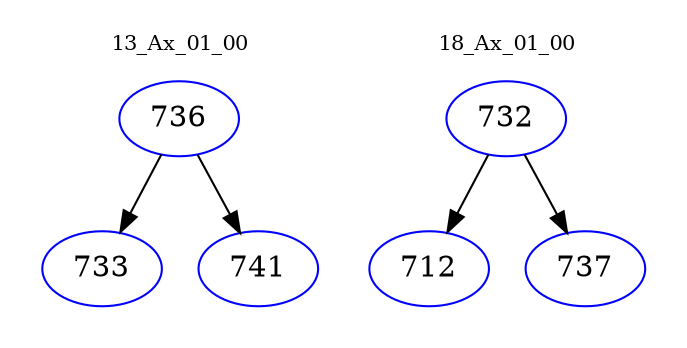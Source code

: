 digraph{
subgraph cluster_0 {
color = white
label = "13_Ax_01_00";
fontsize=10;
T0_736 [label="736", color="blue"]
T0_736 -> T0_733 [color="black"]
T0_733 [label="733", color="blue"]
T0_736 -> T0_741 [color="black"]
T0_741 [label="741", color="blue"]
}
subgraph cluster_1 {
color = white
label = "18_Ax_01_00";
fontsize=10;
T1_732 [label="732", color="blue"]
T1_732 -> T1_712 [color="black"]
T1_712 [label="712", color="blue"]
T1_732 -> T1_737 [color="black"]
T1_737 [label="737", color="blue"]
}
}
